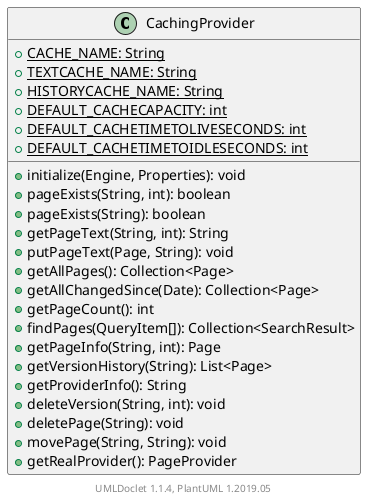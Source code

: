 @startuml

    class CachingProvider [[CachingProvider.html]] {
        {static} +CACHE_NAME: String
        {static} +TEXTCACHE_NAME: String
        {static} +HISTORYCACHE_NAME: String
        {static} +DEFAULT_CACHECAPACITY: int
        {static} +DEFAULT_CACHETIMETOLIVESECONDS: int
        {static} +DEFAULT_CACHETIMETOIDLESECONDS: int
        +initialize(Engine, Properties): void
        +pageExists(String, int): boolean
        +pageExists(String): boolean
        +getPageText(String, int): String
        +putPageText(Page, String): void
        +getAllPages(): Collection<Page>
        +getAllChangedSince(Date): Collection<Page>
        +getPageCount(): int
        +findPages(QueryItem[]): Collection<SearchResult>
        +getPageInfo(String, int): Page
        +getVersionHistory(String): List<Page>
        +getProviderInfo(): String
        +deleteVersion(String, int): void
        +deletePage(String): void
        +movePage(String, String): void
        +getRealProvider(): PageProvider
    }


    center footer UMLDoclet 1.1.4, PlantUML 1.2019.05
@enduml
